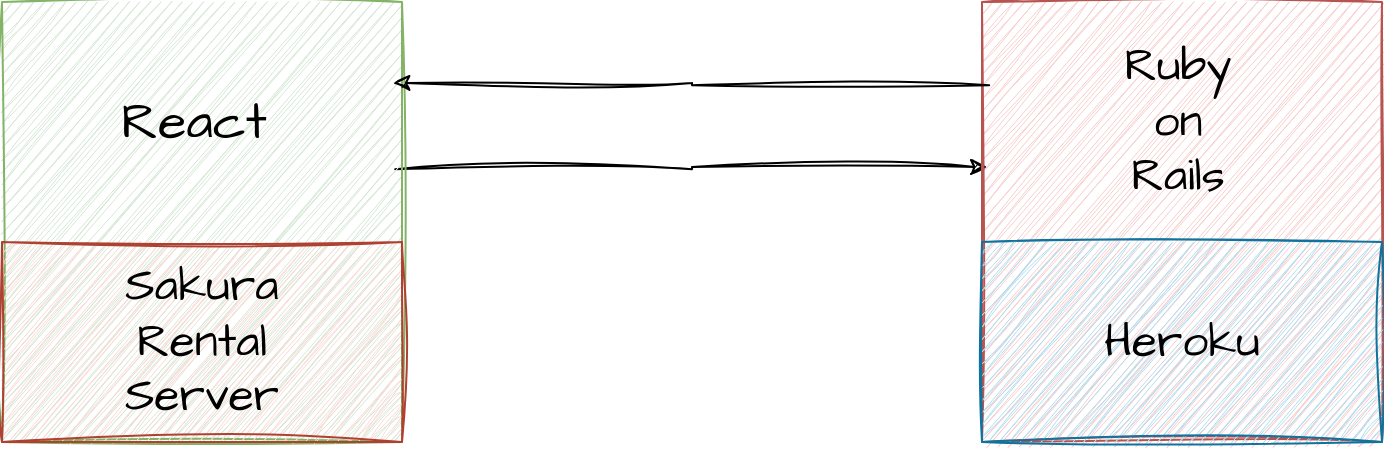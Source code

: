 <mxfile version="24.8.4">
  <diagram name="ページ1" id="ylpGLvcmU-I3vOtjr_O-">
    <mxGraphModel dx="1242" dy="711" grid="1" gridSize="10" guides="1" tooltips="1" connect="1" arrows="1" fold="1" page="1" pageScale="1" pageWidth="827" pageHeight="1169" math="0" shadow="0">
      <root>
        <mxCell id="0" />
        <mxCell id="1" parent="0" />
        <mxCell id="CMsbmwhmflWB24PiK8Ix-19" style="edgeStyle=orthogonalEdgeStyle;rounded=0;sketch=1;hachureGap=4;jiggle=2;curveFitting=1;orthogonalLoop=1;jettySize=auto;html=1;fontFamily=Architects Daughter;fontSource=https%3A%2F%2Ffonts.googleapis.com%2Fcss%3Ffamily%3DArchitects%2BDaughter;entryX=0.013;entryY=0.375;entryDx=0;entryDy=0;entryPerimeter=0;exitX=0.983;exitY=0.38;exitDx=0;exitDy=0;exitPerimeter=0;" edge="1" parent="1" source="CMsbmwhmflWB24PiK8Ix-1" target="CMsbmwhmflWB24PiK8Ix-2">
          <mxGeometry relative="1" as="geometry" />
        </mxCell>
        <mxCell id="CMsbmwhmflWB24PiK8Ix-1" value="" style="rounded=0;whiteSpace=wrap;html=1;labelBackgroundColor=none;sketch=1;curveFitting=1;jiggle=2;fillColor=#d5e8d4;strokeColor=#82b366;" vertex="1" parent="1">
          <mxGeometry x="80" y="280" width="200" height="220" as="geometry" />
        </mxCell>
        <mxCell id="CMsbmwhmflWB24PiK8Ix-2" value="" style="rounded=0;whiteSpace=wrap;html=1;labelBackgroundColor=none;sketch=1;curveFitting=1;jiggle=2;fillColor=#f8cecc;strokeColor=#b85450;" vertex="1" parent="1">
          <mxGeometry x="570" y="280" width="200" height="220" as="geometry" />
        </mxCell>
        <mxCell id="CMsbmwhmflWB24PiK8Ix-15" value="" style="rounded=0;whiteSpace=wrap;html=1;labelBackgroundColor=none;sketch=1;curveFitting=1;jiggle=2;fillColor=#b1ddf0;strokeColor=#10739e;" vertex="1" parent="1">
          <mxGeometry x="570" y="400" width="200" height="100" as="geometry" />
        </mxCell>
        <mxCell id="CMsbmwhmflWB24PiK8Ix-9" value="&lt;font style=&quot;font-size: 23px;&quot;&gt;Heroku&lt;/font&gt;" style="text;strokeColor=none;align=center;fillColor=none;html=1;verticalAlign=middle;whiteSpace=wrap;rounded=0;fontFamily=Architects Daughter;fontSource=https%3A%2F%2Ffonts.googleapis.com%2Fcss%3Ffamily%3DArchitects%2BDaughter;" vertex="1" parent="1">
          <mxGeometry x="632" y="430" width="76" height="40" as="geometry" />
        </mxCell>
        <mxCell id="CMsbmwhmflWB24PiK8Ix-10" value="&lt;font style=&quot;font-size: 26px;&quot;&gt;React&lt;/font&gt;" style="text;strokeColor=none;align=center;fillColor=none;html=1;verticalAlign=middle;whiteSpace=wrap;rounded=0;fontFamily=Architects Daughter;fontSource=https%3A%2F%2Ffonts.googleapis.com%2Fcss%3Ffamily%3DArchitects%2BDaughter;" vertex="1" parent="1">
          <mxGeometry x="138" y="320" width="76" height="40" as="geometry" />
        </mxCell>
        <mxCell id="CMsbmwhmflWB24PiK8Ix-11" value="&lt;font style=&quot;font-size: 23px;&quot;&gt;Ruby on&lt;/font&gt;&lt;div&gt;&lt;font style=&quot;font-size: 23px;&quot;&gt;Rails&lt;/font&gt;&lt;/div&gt;" style="text;strokeColor=none;align=center;fillColor=none;html=1;verticalAlign=middle;whiteSpace=wrap;rounded=0;fontFamily=Architects Daughter;fontSource=https%3A%2F%2Ffonts.googleapis.com%2Fcss%3Ffamily%3DArchitects%2BDaughter;" vertex="1" parent="1">
          <mxGeometry x="630" y="320" width="76" height="40" as="geometry" />
        </mxCell>
        <mxCell id="CMsbmwhmflWB24PiK8Ix-13" value="" style="rounded=0;whiteSpace=wrap;html=1;labelBackgroundColor=none;sketch=1;curveFitting=1;jiggle=2;fillColor=#fad9d5;strokeColor=#ae4132;" vertex="1" parent="1">
          <mxGeometry x="80" y="400" width="200" height="100" as="geometry" />
        </mxCell>
        <mxCell id="CMsbmwhmflWB24PiK8Ix-14" value="&lt;font style=&quot;font-size: 23px;&quot;&gt;Sakura&lt;/font&gt;&lt;div&gt;&lt;font style=&quot;font-size: 23px;&quot;&gt;Rental&lt;br&gt;Server&lt;/font&gt;&lt;/div&gt;" style="text;strokeColor=none;align=center;fillColor=none;html=1;verticalAlign=middle;whiteSpace=wrap;rounded=0;fontFamily=Architects Daughter;fontSource=https%3A%2F%2Ffonts.googleapis.com%2Fcss%3Ffamily%3DArchitects%2BDaughter;" vertex="1" parent="1">
          <mxGeometry x="146" y="425" width="68" height="50" as="geometry" />
        </mxCell>
        <mxCell id="CMsbmwhmflWB24PiK8Ix-17" style="edgeStyle=orthogonalEdgeStyle;rounded=0;sketch=1;hachureGap=4;jiggle=2;curveFitting=1;orthogonalLoop=1;jettySize=auto;html=1;exitX=0.5;exitY=1;exitDx=0;exitDy=0;fontFamily=Architects Daughter;fontSource=https%3A%2F%2Ffonts.googleapis.com%2Fcss%3Ffamily%3DArchitects%2BDaughter;" edge="1" parent="1" source="CMsbmwhmflWB24PiK8Ix-13" target="CMsbmwhmflWB24PiK8Ix-13">
          <mxGeometry relative="1" as="geometry" />
        </mxCell>
        <mxCell id="CMsbmwhmflWB24PiK8Ix-18" style="edgeStyle=orthogonalEdgeStyle;rounded=0;sketch=1;hachureGap=4;jiggle=2;curveFitting=1;orthogonalLoop=1;jettySize=auto;html=1;entryX=0.978;entryY=0.184;entryDx=0;entryDy=0;entryPerimeter=0;fontFamily=Architects Daughter;fontSource=https%3A%2F%2Ffonts.googleapis.com%2Fcss%3Ffamily%3DArchitects%2BDaughter;exitX=0.018;exitY=0.189;exitDx=0;exitDy=0;exitPerimeter=0;" edge="1" parent="1" source="CMsbmwhmflWB24PiK8Ix-2" target="CMsbmwhmflWB24PiK8Ix-1">
          <mxGeometry relative="1" as="geometry" />
        </mxCell>
      </root>
    </mxGraphModel>
  </diagram>
</mxfile>
